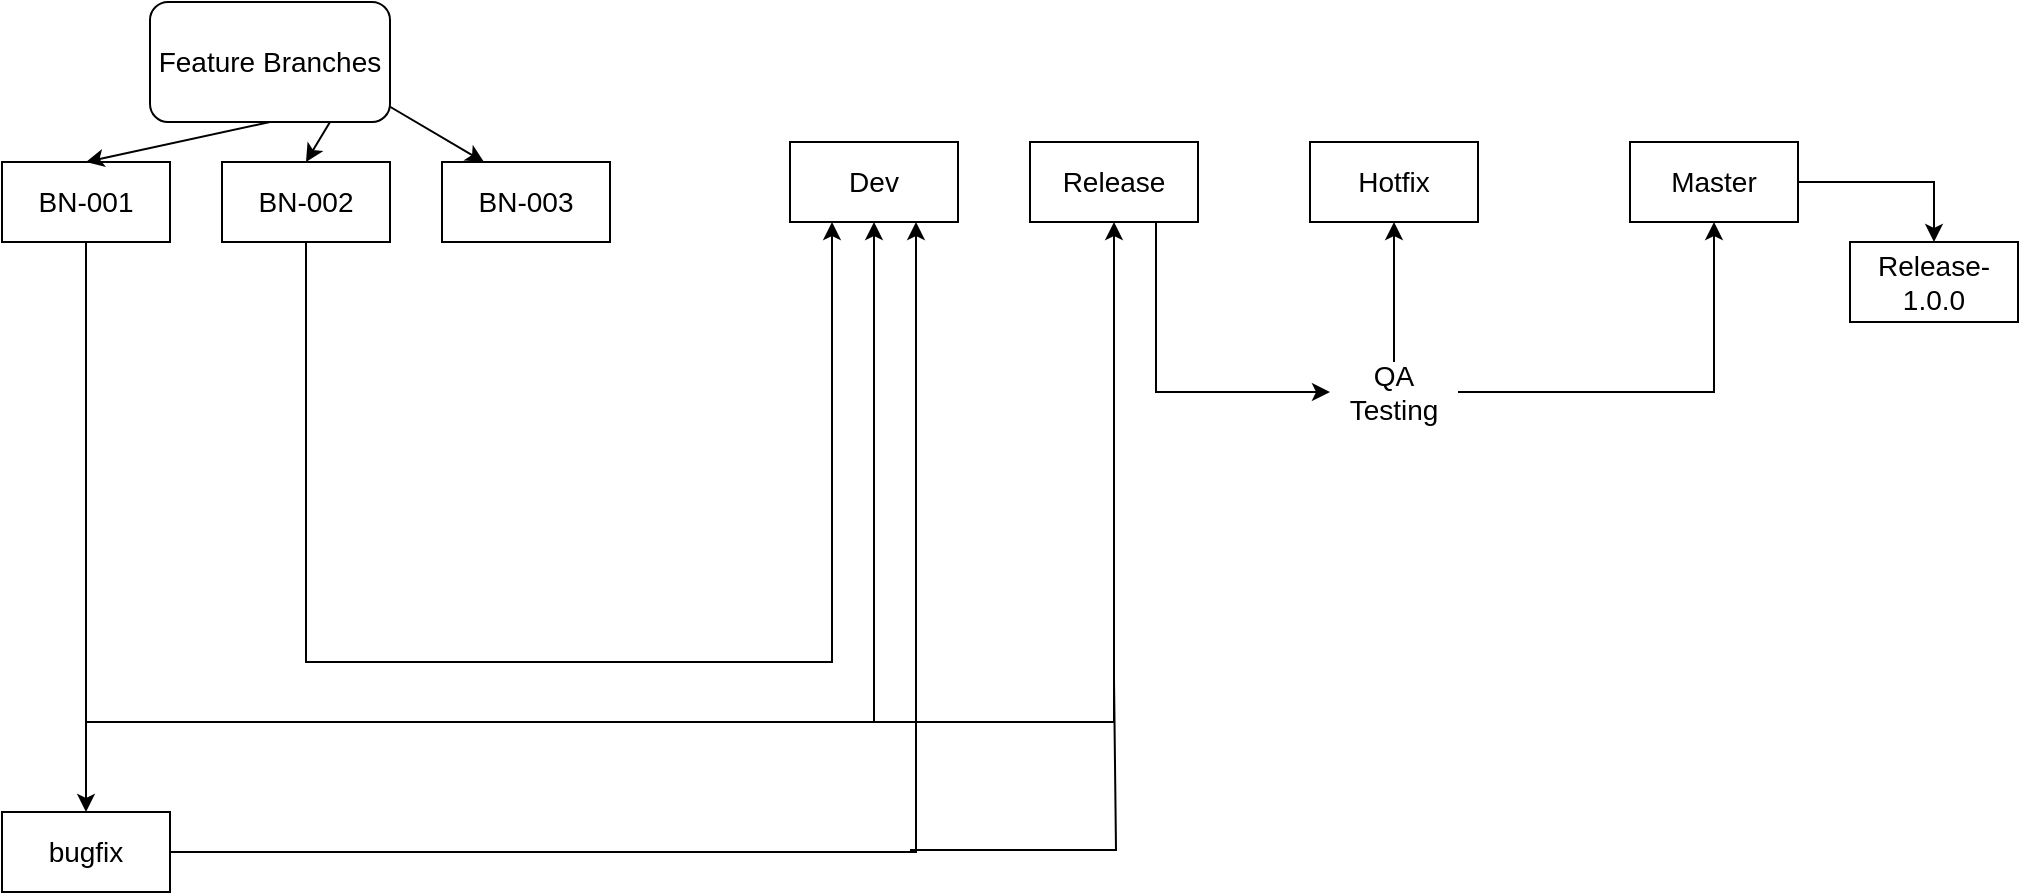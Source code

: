 <mxfile version="20.7.2" type="device"><diagram id="2Woot-Bhf01m6A0P0fJC" name="Page-1"><mxGraphModel dx="1590" dy="837" grid="1" gridSize="10" guides="1" tooltips="1" connect="1" arrows="1" fold="1" page="1" pageScale="1" pageWidth="1100" pageHeight="850" math="0" shadow="0"><root><mxCell id="0"/><mxCell id="1" parent="0"/><mxCell id="UYo_zAW9Hr1gau6wJ2DN-3" value="&lt;span style=&quot;font-size: 14px;&quot;&gt;Dev&lt;/span&gt;" style="rounded=0;whiteSpace=wrap;html=1;" vertex="1" parent="1"><mxGeometry x="424" y="90" width="84" height="40" as="geometry"/></mxCell><mxCell id="UYo_zAW9Hr1gau6wJ2DN-26" style="edgeStyle=orthogonalEdgeStyle;rounded=0;orthogonalLoop=1;jettySize=auto;html=1;exitX=0.75;exitY=1;exitDx=0;exitDy=0;entryX=0;entryY=0.5;entryDx=0;entryDy=0;fontSize=14;" edge="1" parent="1" source="UYo_zAW9Hr1gau6wJ2DN-4" target="UYo_zAW9Hr1gau6wJ2DN-20"><mxGeometry relative="1" as="geometry"/></mxCell><mxCell id="UYo_zAW9Hr1gau6wJ2DN-52" style="edgeStyle=none;rounded=0;orthogonalLoop=1;jettySize=auto;html=1;fontSize=14;" edge="1" parent="1" target="UYo_zAW9Hr1gau6wJ2DN-4"><mxGeometry relative="1" as="geometry"><mxPoint x="460" y="380" as="sourcePoint"/><Array as="points"><mxPoint x="586" y="380"/></Array></mxGeometry></mxCell><mxCell id="UYo_zAW9Hr1gau6wJ2DN-4" value="&lt;font style=&quot;font-size: 14px;&quot;&gt;Release&lt;/font&gt;" style="rounded=0;whiteSpace=wrap;html=1;" vertex="1" parent="1"><mxGeometry x="544" y="90" width="84" height="40" as="geometry"/></mxCell><mxCell id="UYo_zAW9Hr1gau6wJ2DN-31" style="edgeStyle=orthogonalEdgeStyle;rounded=0;orthogonalLoop=1;jettySize=auto;html=1;exitX=1;exitY=0.5;exitDx=0;exitDy=0;entryX=0.5;entryY=0;entryDx=0;entryDy=0;fontSize=14;" edge="1" parent="1" source="UYo_zAW9Hr1gau6wJ2DN-5" target="UYo_zAW9Hr1gau6wJ2DN-30"><mxGeometry relative="1" as="geometry"/></mxCell><mxCell id="UYo_zAW9Hr1gau6wJ2DN-5" value="&lt;font style=&quot;font-size: 14px;&quot;&gt;Master&lt;/font&gt;" style="rounded=0;whiteSpace=wrap;html=1;" vertex="1" parent="1"><mxGeometry x="844" y="90" width="84" height="40" as="geometry"/></mxCell><mxCell id="UYo_zAW9Hr1gau6wJ2DN-49" style="edgeStyle=none;rounded=0;orthogonalLoop=1;jettySize=auto;html=1;exitX=0.5;exitY=1;exitDx=0;exitDy=0;entryX=0.5;entryY=1;entryDx=0;entryDy=0;fontSize=14;" edge="1" parent="1" source="UYo_zAW9Hr1gau6wJ2DN-7" target="UYo_zAW9Hr1gau6wJ2DN-3"><mxGeometry relative="1" as="geometry"><Array as="points"><mxPoint x="72" y="380"/><mxPoint x="466" y="380"/></Array></mxGeometry></mxCell><mxCell id="UYo_zAW9Hr1gau6wJ2DN-7" value="&lt;font style=&quot;font-size: 14px;&quot;&gt;BN-001&lt;/font&gt;" style="rounded=0;whiteSpace=wrap;html=1;" vertex="1" parent="1"><mxGeometry x="30" y="100" width="84" height="40" as="geometry"/></mxCell><mxCell id="UYo_zAW9Hr1gau6wJ2DN-9" value="&lt;span style=&quot;font-size: 14px;&quot;&gt;BN-003&lt;/span&gt;&lt;span style=&quot;color: rgba(0, 0, 0, 0); font-family: monospace; font-size: 0px; text-align: start;&quot;&gt;%3CmxGraphModel%3E%3Croot%3E%3CmxCell%20id%3D%220%22%2F%3E%3CmxCell%20id%3D%221%22%20parent%3D%220%22%2F%3E%3CmxCell%20id%3D%222%22%20value%3D%22%26lt%3Bspan%20style%3D%26quot%3Bfont-size%3A%2014px%3B%26quot%3B%26gt%3BBN-002%26lt%3B%2Fspan%26gt%3B%22%20style%3D%22rounded%3D0%3BwhiteSpace%3Dwrap%3Bhtml%3D1%3B%22%20vertex%3D%221%22%20parent%3D%221%22%3E%3CmxGeometry%20x%3D%2260%22%20y%3D%22220%22%20width%3D%2280%22%20height%3D%2240%22%20as%3D%22geometry%22%2F%3E%3C%2FmxCell%3E%3C%2Froot%3E%3C%2FmxGraphModel%3E&lt;/span&gt;" style="rounded=0;whiteSpace=wrap;html=1;" vertex="1" parent="1"><mxGeometry x="250" y="100" width="84" height="40" as="geometry"/></mxCell><mxCell id="UYo_zAW9Hr1gau6wJ2DN-27" style="edgeStyle=orthogonalEdgeStyle;rounded=0;orthogonalLoop=1;jettySize=auto;html=1;entryX=0.5;entryY=1;entryDx=0;entryDy=0;fontSize=14;" edge="1" parent="1" source="UYo_zAW9Hr1gau6wJ2DN-20" target="UYo_zAW9Hr1gau6wJ2DN-5"><mxGeometry relative="1" as="geometry"/></mxCell><mxCell id="UYo_zAW9Hr1gau6wJ2DN-29" style="edgeStyle=orthogonalEdgeStyle;rounded=0;orthogonalLoop=1;jettySize=auto;html=1;entryX=0.5;entryY=1;entryDx=0;entryDy=0;fontSize=14;" edge="1" parent="1" source="UYo_zAW9Hr1gau6wJ2DN-20" target="UYo_zAW9Hr1gau6wJ2DN-28"><mxGeometry relative="1" as="geometry"/></mxCell><mxCell id="UYo_zAW9Hr1gau6wJ2DN-20" value="QA&lt;br&gt;Testing" style="text;html=1;strokeColor=none;fillColor=none;align=center;verticalAlign=middle;whiteSpace=wrap;rounded=0;fontSize=14;" vertex="1" parent="1"><mxGeometry x="694" y="200" width="64" height="30" as="geometry"/></mxCell><mxCell id="UYo_zAW9Hr1gau6wJ2DN-55" style="edgeStyle=none;rounded=0;orthogonalLoop=1;jettySize=auto;html=1;entryX=0.75;entryY=1;entryDx=0;entryDy=0;fontSize=14;" edge="1" parent="1" source="UYo_zAW9Hr1gau6wJ2DN-21" target="UYo_zAW9Hr1gau6wJ2DN-3"><mxGeometry relative="1" as="geometry"><Array as="points"><mxPoint x="487" y="445"/></Array></mxGeometry></mxCell><mxCell id="UYo_zAW9Hr1gau6wJ2DN-56" style="edgeStyle=none;rounded=0;orthogonalLoop=1;jettySize=auto;html=1;fontSize=14;" edge="1" parent="1" target="UYo_zAW9Hr1gau6wJ2DN-21"><mxGeometry relative="1" as="geometry"><mxPoint x="72" y="340" as="sourcePoint"/></mxGeometry></mxCell><mxCell id="UYo_zAW9Hr1gau6wJ2DN-21" value="&lt;font style=&quot;font-size: 14px;&quot;&gt;bugfix&lt;/font&gt;" style="rounded=0;whiteSpace=wrap;html=1;" vertex="1" parent="1"><mxGeometry x="30" y="425" width="84" height="40" as="geometry"/></mxCell><mxCell id="UYo_zAW9Hr1gau6wJ2DN-28" value="&lt;span style=&quot;font-size: 14px;&quot;&gt;Hotfix&lt;/span&gt;" style="rounded=0;whiteSpace=wrap;html=1;" vertex="1" parent="1"><mxGeometry x="684" y="90" width="84" height="40" as="geometry"/></mxCell><mxCell id="UYo_zAW9Hr1gau6wJ2DN-30" value="&lt;span style=&quot;font-size: 14px;&quot;&gt;Release-1.0.0&lt;/span&gt;" style="rounded=0;whiteSpace=wrap;html=1;" vertex="1" parent="1"><mxGeometry x="954" y="140" width="84" height="40" as="geometry"/></mxCell><mxCell id="UYo_zAW9Hr1gau6wJ2DN-50" style="edgeStyle=none;rounded=0;orthogonalLoop=1;jettySize=auto;html=1;entryX=0.25;entryY=1;entryDx=0;entryDy=0;fontSize=14;" edge="1" parent="1" source="UYo_zAW9Hr1gau6wJ2DN-8" target="UYo_zAW9Hr1gau6wJ2DN-3"><mxGeometry relative="1" as="geometry"><Array as="points"><mxPoint x="182" y="350"/><mxPoint x="445" y="350"/></Array></mxGeometry></mxCell><mxCell id="UYo_zAW9Hr1gau6wJ2DN-8" value="&lt;span style=&quot;font-size: 14px;&quot;&gt;BN-002&lt;/span&gt;" style="rounded=0;whiteSpace=wrap;html=1;" vertex="1" parent="1"><mxGeometry x="140" y="100" width="84" height="40" as="geometry"/></mxCell><mxCell id="UYo_zAW9Hr1gau6wJ2DN-58" value="" style="endArrow=none;html=1;rounded=0;fontSize=14;" edge="1" parent="1"><mxGeometry width="50" height="50" relative="1" as="geometry"><mxPoint x="484" y="444" as="sourcePoint"/><mxPoint x="586" y="358" as="targetPoint"/><Array as="points"><mxPoint x="587" y="444"/></Array></mxGeometry></mxCell><mxCell id="UYo_zAW9Hr1gau6wJ2DN-60" style="edgeStyle=none;rounded=0;orthogonalLoop=1;jettySize=auto;html=1;exitX=0.5;exitY=1;exitDx=0;exitDy=0;entryX=0.5;entryY=0;entryDx=0;entryDy=0;fontSize=14;" edge="1" parent="1" source="UYo_zAW9Hr1gau6wJ2DN-59" target="UYo_zAW9Hr1gau6wJ2DN-7"><mxGeometry relative="1" as="geometry"/></mxCell><mxCell id="UYo_zAW9Hr1gau6wJ2DN-61" style="edgeStyle=none;rounded=0;orthogonalLoop=1;jettySize=auto;html=1;exitX=0.75;exitY=1;exitDx=0;exitDy=0;entryX=0.5;entryY=0;entryDx=0;entryDy=0;fontSize=14;" edge="1" parent="1" source="UYo_zAW9Hr1gau6wJ2DN-59" target="UYo_zAW9Hr1gau6wJ2DN-8"><mxGeometry relative="1" as="geometry"/></mxCell><mxCell id="UYo_zAW9Hr1gau6wJ2DN-62" style="edgeStyle=none;rounded=0;orthogonalLoop=1;jettySize=auto;html=1;entryX=0.25;entryY=0;entryDx=0;entryDy=0;fontSize=14;" edge="1" parent="1" target="UYo_zAW9Hr1gau6wJ2DN-9"><mxGeometry relative="1" as="geometry"><mxPoint x="220" y="70" as="sourcePoint"/></mxGeometry></mxCell><mxCell id="UYo_zAW9Hr1gau6wJ2DN-59" value="Feature Branches" style="rounded=1;whiteSpace=wrap;html=1;fontSize=14;" vertex="1" parent="1"><mxGeometry x="104" y="20" width="120" height="60" as="geometry"/></mxCell></root></mxGraphModel></diagram></mxfile>